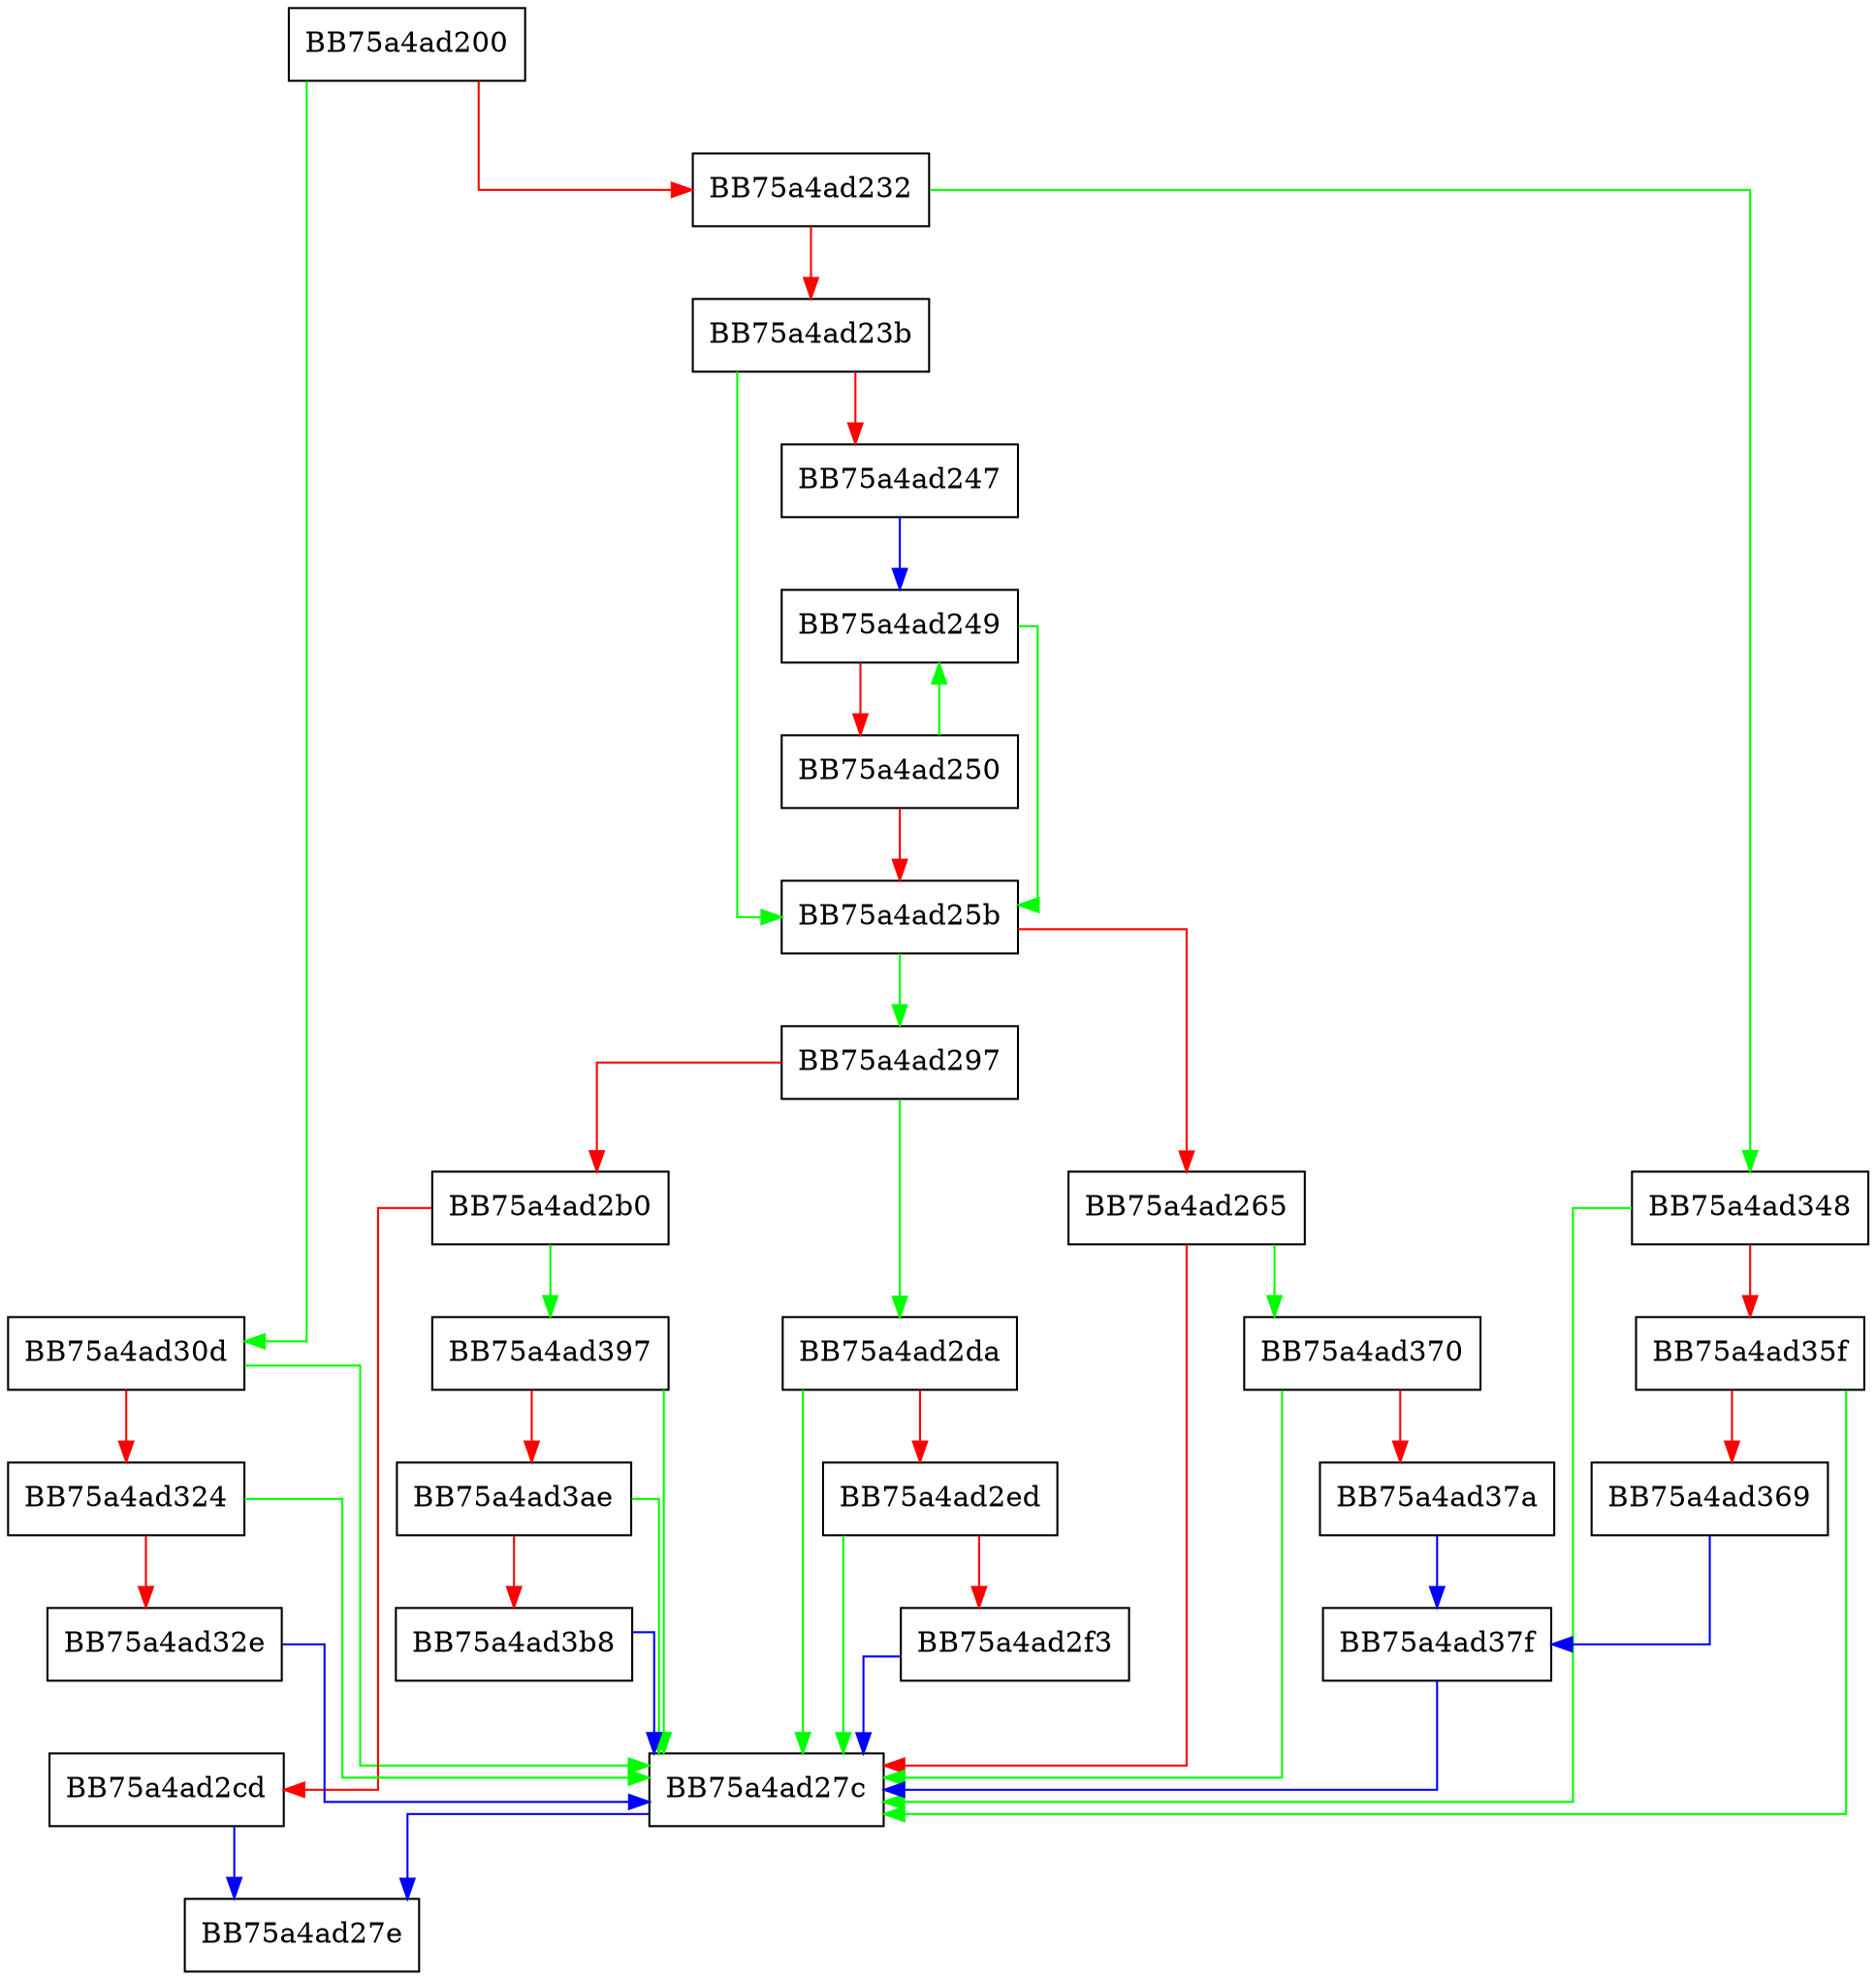 digraph ReadString {
  node [shape="box"];
  graph [splines=ortho];
  BB75a4ad200 -> BB75a4ad30d [color="green"];
  BB75a4ad200 -> BB75a4ad232 [color="red"];
  BB75a4ad232 -> BB75a4ad348 [color="green"];
  BB75a4ad232 -> BB75a4ad23b [color="red"];
  BB75a4ad23b -> BB75a4ad25b [color="green"];
  BB75a4ad23b -> BB75a4ad247 [color="red"];
  BB75a4ad247 -> BB75a4ad249 [color="blue"];
  BB75a4ad249 -> BB75a4ad25b [color="green"];
  BB75a4ad249 -> BB75a4ad250 [color="red"];
  BB75a4ad250 -> BB75a4ad249 [color="green"];
  BB75a4ad250 -> BB75a4ad25b [color="red"];
  BB75a4ad25b -> BB75a4ad297 [color="green"];
  BB75a4ad25b -> BB75a4ad265 [color="red"];
  BB75a4ad265 -> BB75a4ad370 [color="green"];
  BB75a4ad265 -> BB75a4ad27c [color="red"];
  BB75a4ad27c -> BB75a4ad27e [color="blue"];
  BB75a4ad297 -> BB75a4ad2da [color="green"];
  BB75a4ad297 -> BB75a4ad2b0 [color="red"];
  BB75a4ad2b0 -> BB75a4ad397 [color="green"];
  BB75a4ad2b0 -> BB75a4ad2cd [color="red"];
  BB75a4ad2cd -> BB75a4ad27e [color="blue"];
  BB75a4ad2da -> BB75a4ad27c [color="green"];
  BB75a4ad2da -> BB75a4ad2ed [color="red"];
  BB75a4ad2ed -> BB75a4ad27c [color="green"];
  BB75a4ad2ed -> BB75a4ad2f3 [color="red"];
  BB75a4ad2f3 -> BB75a4ad27c [color="blue"];
  BB75a4ad30d -> BB75a4ad27c [color="green"];
  BB75a4ad30d -> BB75a4ad324 [color="red"];
  BB75a4ad324 -> BB75a4ad27c [color="green"];
  BB75a4ad324 -> BB75a4ad32e [color="red"];
  BB75a4ad32e -> BB75a4ad27c [color="blue"];
  BB75a4ad348 -> BB75a4ad27c [color="green"];
  BB75a4ad348 -> BB75a4ad35f [color="red"];
  BB75a4ad35f -> BB75a4ad27c [color="green"];
  BB75a4ad35f -> BB75a4ad369 [color="red"];
  BB75a4ad369 -> BB75a4ad37f [color="blue"];
  BB75a4ad370 -> BB75a4ad27c [color="green"];
  BB75a4ad370 -> BB75a4ad37a [color="red"];
  BB75a4ad37a -> BB75a4ad37f [color="blue"];
  BB75a4ad37f -> BB75a4ad27c [color="blue"];
  BB75a4ad397 -> BB75a4ad27c [color="green"];
  BB75a4ad397 -> BB75a4ad3ae [color="red"];
  BB75a4ad3ae -> BB75a4ad27c [color="green"];
  BB75a4ad3ae -> BB75a4ad3b8 [color="red"];
  BB75a4ad3b8 -> BB75a4ad27c [color="blue"];
}